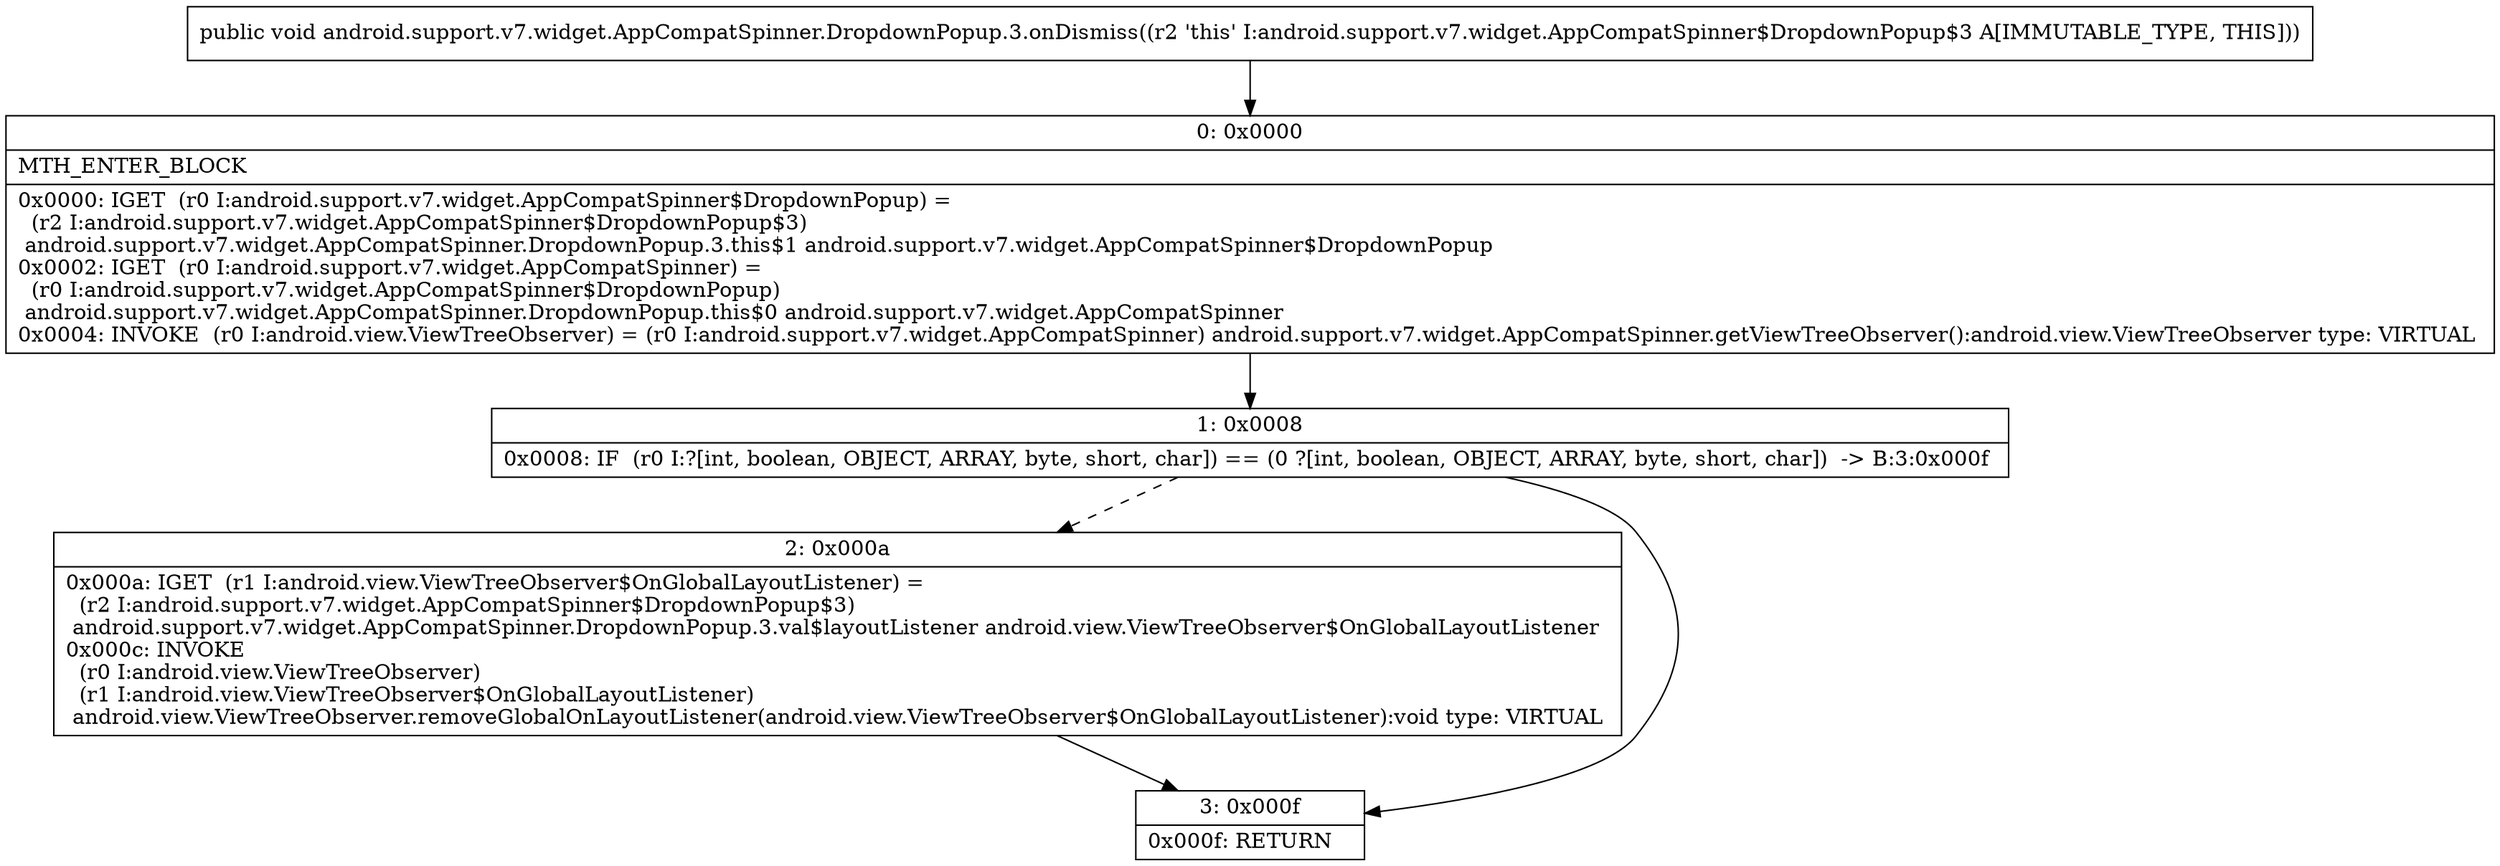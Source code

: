 digraph "CFG forandroid.support.v7.widget.AppCompatSpinner.DropdownPopup.3.onDismiss()V" {
Node_0 [shape=record,label="{0\:\ 0x0000|MTH_ENTER_BLOCK\l|0x0000: IGET  (r0 I:android.support.v7.widget.AppCompatSpinner$DropdownPopup) = \l  (r2 I:android.support.v7.widget.AppCompatSpinner$DropdownPopup$3)\l android.support.v7.widget.AppCompatSpinner.DropdownPopup.3.this$1 android.support.v7.widget.AppCompatSpinner$DropdownPopup \l0x0002: IGET  (r0 I:android.support.v7.widget.AppCompatSpinner) = \l  (r0 I:android.support.v7.widget.AppCompatSpinner$DropdownPopup)\l android.support.v7.widget.AppCompatSpinner.DropdownPopup.this$0 android.support.v7.widget.AppCompatSpinner \l0x0004: INVOKE  (r0 I:android.view.ViewTreeObserver) = (r0 I:android.support.v7.widget.AppCompatSpinner) android.support.v7.widget.AppCompatSpinner.getViewTreeObserver():android.view.ViewTreeObserver type: VIRTUAL \l}"];
Node_1 [shape=record,label="{1\:\ 0x0008|0x0008: IF  (r0 I:?[int, boolean, OBJECT, ARRAY, byte, short, char]) == (0 ?[int, boolean, OBJECT, ARRAY, byte, short, char])  \-\> B:3:0x000f \l}"];
Node_2 [shape=record,label="{2\:\ 0x000a|0x000a: IGET  (r1 I:android.view.ViewTreeObserver$OnGlobalLayoutListener) = \l  (r2 I:android.support.v7.widget.AppCompatSpinner$DropdownPopup$3)\l android.support.v7.widget.AppCompatSpinner.DropdownPopup.3.val$layoutListener android.view.ViewTreeObserver$OnGlobalLayoutListener \l0x000c: INVOKE  \l  (r0 I:android.view.ViewTreeObserver)\l  (r1 I:android.view.ViewTreeObserver$OnGlobalLayoutListener)\l android.view.ViewTreeObserver.removeGlobalOnLayoutListener(android.view.ViewTreeObserver$OnGlobalLayoutListener):void type: VIRTUAL \l}"];
Node_3 [shape=record,label="{3\:\ 0x000f|0x000f: RETURN   \l}"];
MethodNode[shape=record,label="{public void android.support.v7.widget.AppCompatSpinner.DropdownPopup.3.onDismiss((r2 'this' I:android.support.v7.widget.AppCompatSpinner$DropdownPopup$3 A[IMMUTABLE_TYPE, THIS])) }"];
MethodNode -> Node_0;
Node_0 -> Node_1;
Node_1 -> Node_2[style=dashed];
Node_1 -> Node_3;
Node_2 -> Node_3;
}

